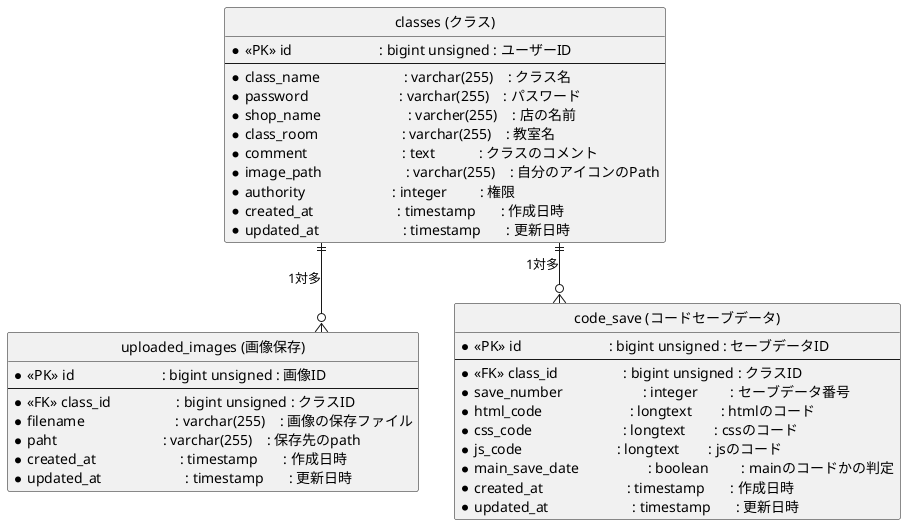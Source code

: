 @startuml Fashion-FolderDB
hide circle
skinparam linetype ortho

entity "classes (クラス)" as classes {
    * <<PK>> id                        : bigint unsigned : ユーザーID
    --
    * class_name                       : varchar(255)    : クラス名
    * password                         : varchar(255)    : パスワード
    * shop_name                        : varcher(255)    : 店の名前
    * class_room                       : varchar(255)    : 教室名
    * comment                          : text            : クラスのコメント
    * image_path                       : varchar(255)    : 自分のアイコンのPath
    ' * html_code                        : longtext        : htmlのコード
    ' * css_code                         : longtext        : cssのコード
    ' * js_code                          : longtext        : jsのコード
    * authority                        : integer         : 権限     
    * created_at                       : timestamp       : 作成日時
    * updated_at                       : timestamp       : 更新日時
}

entity "uploaded_images (画像保存)" as uploaded_images {
    * <<PK>> id                        : bigint unsigned : 画像ID
    --
    * <<FK>> class_id                  : bigint unsigned : クラスID
    * filename                         : varchar(255)    : 画像の保存ファイル
    * paht                             : varchar(255)    : 保存先のpath
    * created_at                       : timestamp       : 作成日時
    * updated_at                       : timestamp       : 更新日時
}

entity "code_save (コードセーブデータ)" as code_save {
    * <<PK>> id                        : bigint unsigned : セーブデータID
    --
    * <<FK>> class_id                  : bigint unsigned : クラスID
    * save_number                      : integer         : セーブデータ番号
    * html_code                        : longtext        : htmlのコード
    * css_code                         : longtext        : cssのコード
    * js_code                          : longtext        : jsのコード
    * main_save_date                   : boolean         : mainのコードかの判定
    * created_at                       : timestamp       : 作成日時
    * updated_at                       : timestamp       : 更新日時
}

classes ||--o{ uploaded_images : "1対多"
classes ||--o{ code_save : "1対多"